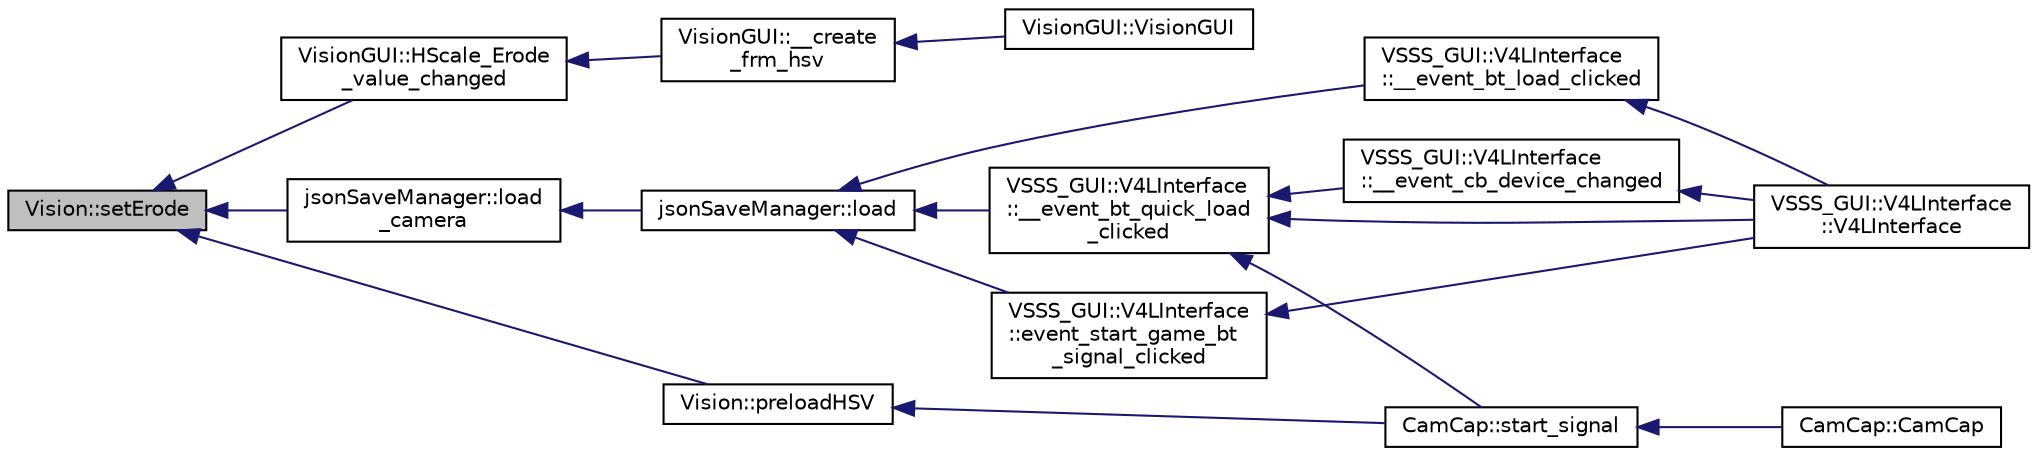 digraph "Vision::setErode"
{
 // INTERACTIVE_SVG=YES
  edge [fontname="Helvetica",fontsize="10",labelfontname="Helvetica",labelfontsize="10"];
  node [fontname="Helvetica",fontsize="10",shape=record];
  rankdir="LR";
  Node350 [label="Vision::setErode",height=0.2,width=0.4,color="black", fillcolor="grey75", style="filled", fontcolor="black"];
  Node350 -> Node351 [dir="back",color="midnightblue",fontsize="10",style="solid",fontname="Helvetica"];
  Node351 [label="VisionGUI::HScale_Erode\l_value_changed",height=0.2,width=0.4,color="black", fillcolor="white", style="filled",URL="$class_vision_g_u_i.html#a945e5a987bdfb5b1d5d97bd18231d211",tooltip="Call Vision&#39;s Erode method passsing Erode value as a parameter. "];
  Node351 -> Node352 [dir="back",color="midnightblue",fontsize="10",style="solid",fontname="Helvetica"];
  Node352 [label="VisionGUI::__create\l_frm_hsv",height=0.2,width=0.4,color="black", fillcolor="white", style="filled",URL="$class_vision_g_u_i.html#a5022537a86f97e3eb1e037044301a0f7",tooltip="Creates HSV calibration frame and its inner elements. Ataches interface signals (button pressing/clic..."];
  Node352 -> Node353 [dir="back",color="midnightblue",fontsize="10",style="solid",fontname="Helvetica"];
  Node353 [label="VisionGUI::VisionGUI",height=0.2,width=0.4,color="black", fillcolor="white", style="filled",URL="$class_vision_g_u_i.html#ae6e821e61b7cf4e0aada2044a2bd2aca"];
  Node350 -> Node354 [dir="back",color="midnightblue",fontsize="10",style="solid",fontname="Helvetica"];
  Node354 [label="jsonSaveManager::load\l_camera",height=0.2,width=0.4,color="black", fillcolor="white", style="filled",URL="$classjson_save_manager.html#a6184c9f744044a5ccdf34c6386275df8",tooltip="Load camera configurations from our JSON object to the interface. "];
  Node354 -> Node355 [dir="back",color="midnightblue",fontsize="10",style="solid",fontname="Helvetica"];
  Node355 [label="jsonSaveManager::load",height=0.2,width=0.4,color="black", fillcolor="white", style="filled",URL="$classjson_save_manager.html#a79fd35c53290662b58c5a4869376fa2e",tooltip="Loads all avaliable configurations in the given .json file. "];
  Node355 -> Node356 [dir="back",color="midnightblue",fontsize="10",style="solid",fontname="Helvetica"];
  Node356 [label="VSSS_GUI::V4LInterface\l::__event_bt_load_clicked",height=0.2,width=0.4,color="black", fillcolor="white", style="filled",URL="$class_v_s_s_s___g_u_i_1_1_v4_l_interface.html#a62894fc8a49716b44d3a3c6a445fe880",tooltip="Event triggered when &#39;Load&#39; button is clicked. "];
  Node356 -> Node357 [dir="back",color="midnightblue",fontsize="10",style="solid",fontname="Helvetica"];
  Node357 [label="VSSS_GUI::V4LInterface\l::V4LInterface",height=0.2,width=0.4,color="black", fillcolor="white", style="filled",URL="$class_v_s_s_s___g_u_i_1_1_v4_l_interface.html#a8fafd828eacc6d5480649fa9fddc7ee4",tooltip="Constructor of a V4LInterface object. "];
  Node355 -> Node358 [dir="back",color="midnightblue",fontsize="10",style="solid",fontname="Helvetica"];
  Node358 [label="VSSS_GUI::V4LInterface\l::__event_bt_quick_load\l_clicked",height=0.2,width=0.4,color="black", fillcolor="white", style="filled",URL="$class_v_s_s_s___g_u_i_1_1_v4_l_interface.html#a3010084dff2d7f93eed40efaab8ee61b",tooltip="Event triggered when &#39;Quick Load&#39; button is clicked. "];
  Node358 -> Node359 [dir="back",color="midnightblue",fontsize="10",style="solid",fontname="Helvetica"];
  Node359 [label="CamCap::start_signal",height=0.2,width=0.4,color="black", fillcolor="white", style="filled",URL="$class_cam_cap.html#ae676e6624dd821ad494a80e68a41e249",tooltip="Interface adjustments after &#39;start&#39; button is clicked. "];
  Node359 -> Node360 [dir="back",color="midnightblue",fontsize="10",style="solid",fontname="Helvetica"];
  Node360 [label="CamCap::CamCap",height=0.2,width=0.4,color="black", fillcolor="white", style="filled",URL="$class_cam_cap.html#afe0db98a5f72bc9b261dcb78e2840da6",tooltip="Constructor of a CamCap object. "];
  Node358 -> Node357 [dir="back",color="midnightblue",fontsize="10",style="solid",fontname="Helvetica"];
  Node358 -> Node361 [dir="back",color="midnightblue",fontsize="10",style="solid",fontname="Helvetica"];
  Node361 [label="VSSS_GUI::V4LInterface\l::__event_cb_device_changed",height=0.2,width=0.4,color="black", fillcolor="white", style="filled",URL="$class_v_s_s_s___g_u_i_1_1_v4_l_interface.html#af38c88f726a7ff9fab089ab9ed20c03c",tooltip="Event triggered when a new device is selected in Device combobox. "];
  Node361 -> Node357 [dir="back",color="midnightblue",fontsize="10",style="solid",fontname="Helvetica"];
  Node355 -> Node362 [dir="back",color="midnightblue",fontsize="10",style="solid",fontname="Helvetica"];
  Node362 [label="VSSS_GUI::V4LInterface\l::event_start_game_bt\l_signal_clicked",height=0.2,width=0.4,color="black", fillcolor="white", style="filled",URL="$class_v_s_s_s___g_u_i_1_1_v4_l_interface.html#a8c3f91048adebeb0b5aa9838053cdcfe",tooltip="Event triggered when start button is clicked. Starts/finishes video recording. "];
  Node362 -> Node357 [dir="back",color="midnightblue",fontsize="10",style="solid",fontname="Helvetica"];
  Node350 -> Node363 [dir="back",color="midnightblue",fontsize="10",style="solid",fontname="Helvetica"];
  Node363 [label="Vision::preloadHSV",height=0.2,width=0.4,color="black", fillcolor="white", style="filled",URL="$class_vision.html#ac0c3f793197c5fec6dddb22ff7c7383c",tooltip="Loads default values to vision object, making callibration easier. "];
  Node363 -> Node359 [dir="back",color="midnightblue",fontsize="10",style="solid",fontname="Helvetica"];
}
